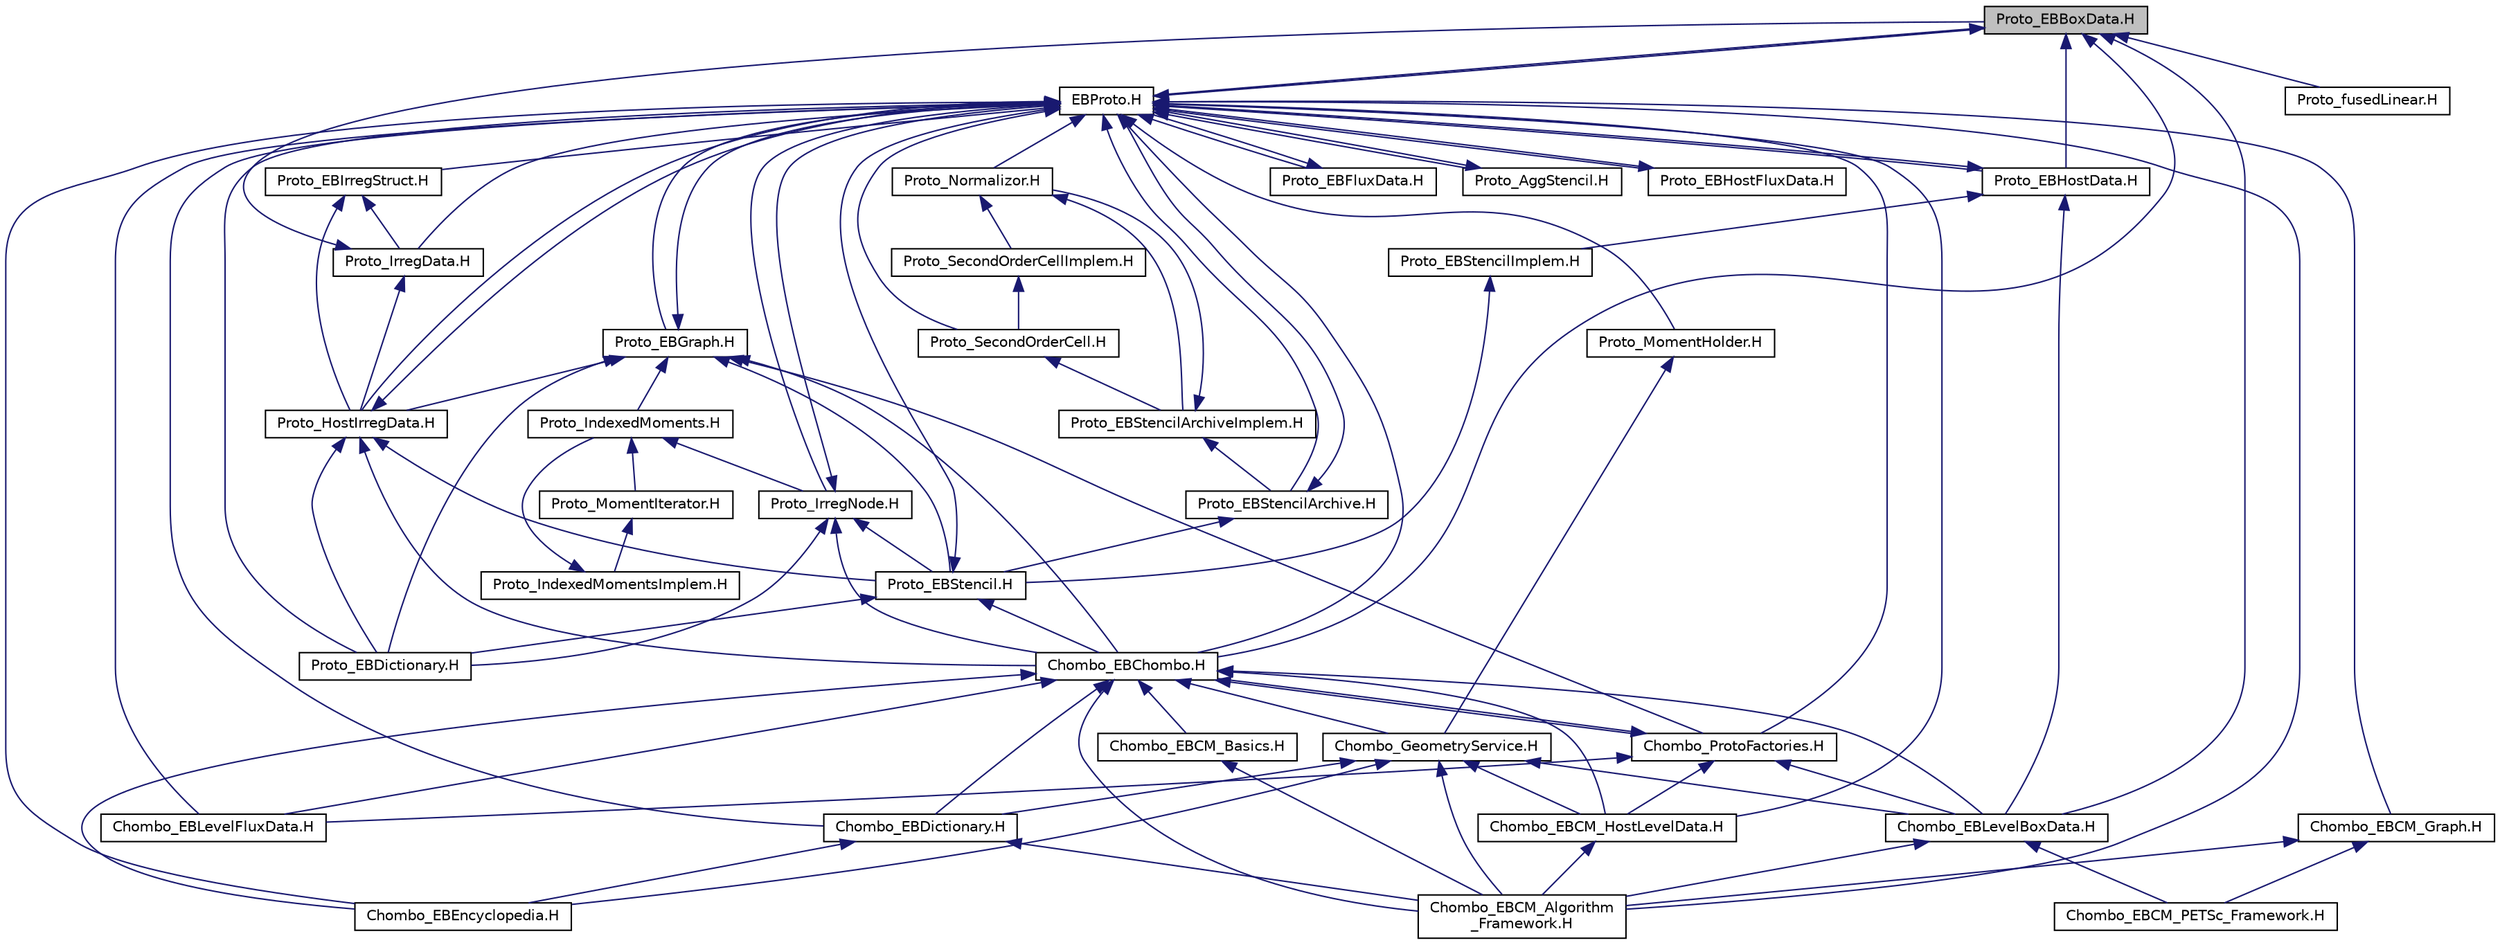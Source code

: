 digraph "Proto_EBBoxData.H"
{
  edge [fontname="Helvetica",fontsize="10",labelfontname="Helvetica",labelfontsize="10"];
  node [fontname="Helvetica",fontsize="10",shape=record];
  Node107 [label="Proto_EBBoxData.H",height=0.2,width=0.4,color="black", fillcolor="grey75", style="filled", fontcolor="black"];
  Node107 -> Node108 [dir="back",color="midnightblue",fontsize="10",style="solid",fontname="Helvetica"];
  Node108 [label="EBProto.H",height=0.2,width=0.4,color="black", fillcolor="white", style="filled",URL="$EBProto_8H.html"];
  Node108 -> Node109 [dir="back",color="midnightblue",fontsize="10",style="solid",fontname="Helvetica"];
  Node109 [label="Chombo_EBCM_Algorithm\l_Framework.H",height=0.2,width=0.4,color="black", fillcolor="white", style="filled",URL="$Chombo__EBCM__Algorithm__Framework_8H.html"];
  Node108 -> Node110 [dir="back",color="midnightblue",fontsize="10",style="solid",fontname="Helvetica"];
  Node110 [label="Chombo_EBCM_Graph.H",height=0.2,width=0.4,color="black", fillcolor="white", style="filled",URL="$Chombo__EBCM__Graph_8H.html"];
  Node110 -> Node109 [dir="back",color="midnightblue",fontsize="10",style="solid",fontname="Helvetica"];
  Node110 -> Node111 [dir="back",color="midnightblue",fontsize="10",style="solid",fontname="Helvetica"];
  Node111 [label="Chombo_EBCM_PETSc_Framework.H",height=0.2,width=0.4,color="black", fillcolor="white", style="filled",URL="$Chombo__EBCM__PETSc__Framework_8H.html"];
  Node108 -> Node112 [dir="back",color="midnightblue",fontsize="10",style="solid",fontname="Helvetica"];
  Node112 [label="Chombo_EBCM_HostLevelData.H",height=0.2,width=0.4,color="black", fillcolor="white", style="filled",URL="$Chombo__EBCM__HostLevelData_8H.html"];
  Node112 -> Node109 [dir="back",color="midnightblue",fontsize="10",style="solid",fontname="Helvetica"];
  Node108 -> Node113 [dir="back",color="midnightblue",fontsize="10",style="solid",fontname="Helvetica"];
  Node113 [label="Proto_HostIrregData.H",height=0.2,width=0.4,color="black", fillcolor="white", style="filled",URL="$Proto__HostIrregData_8H.html"];
  Node113 -> Node108 [dir="back",color="midnightblue",fontsize="10",style="solid",fontname="Helvetica"];
  Node113 -> Node114 [dir="back",color="midnightblue",fontsize="10",style="solid",fontname="Helvetica"];
  Node114 [label="Proto_EBStencil.H",height=0.2,width=0.4,color="black", fillcolor="white", style="filled",URL="$Proto__EBStencil_8H.html"];
  Node114 -> Node108 [dir="back",color="midnightblue",fontsize="10",style="solid",fontname="Helvetica"];
  Node114 -> Node115 [dir="back",color="midnightblue",fontsize="10",style="solid",fontname="Helvetica"];
  Node115 [label="Proto_EBDictionary.H",height=0.2,width=0.4,color="black", fillcolor="white", style="filled",URL="$Proto__EBDictionary_8H.html"];
  Node114 -> Node116 [dir="back",color="midnightblue",fontsize="10",style="solid",fontname="Helvetica"];
  Node116 [label="Chombo_EBChombo.H",height=0.2,width=0.4,color="black", fillcolor="white", style="filled",URL="$Chombo__EBChombo_8H.html"];
  Node116 -> Node109 [dir="back",color="midnightblue",fontsize="10",style="solid",fontname="Helvetica"];
  Node116 -> Node112 [dir="back",color="midnightblue",fontsize="10",style="solid",fontname="Helvetica"];
  Node116 -> Node117 [dir="back",color="midnightblue",fontsize="10",style="solid",fontname="Helvetica"];
  Node117 [label="Chombo_EBCM_Basics.H",height=0.2,width=0.4,color="black", fillcolor="white", style="filled",URL="$Chombo__EBCM__Basics_8H.html"];
  Node117 -> Node109 [dir="back",color="midnightblue",fontsize="10",style="solid",fontname="Helvetica"];
  Node116 -> Node118 [dir="back",color="midnightblue",fontsize="10",style="solid",fontname="Helvetica"];
  Node118 [label="Chombo_ProtoFactories.H",height=0.2,width=0.4,color="black", fillcolor="white", style="filled",URL="$Chombo__ProtoFactories_8H.html"];
  Node118 -> Node112 [dir="back",color="midnightblue",fontsize="10",style="solid",fontname="Helvetica"];
  Node118 -> Node116 [dir="back",color="midnightblue",fontsize="10",style="solid",fontname="Helvetica"];
  Node118 -> Node119 [dir="back",color="midnightblue",fontsize="10",style="solid",fontname="Helvetica"];
  Node119 [label="Chombo_EBLevelBoxData.H",height=0.2,width=0.4,color="black", fillcolor="white", style="filled",URL="$Chombo__EBLevelBoxData_8H.html"];
  Node119 -> Node109 [dir="back",color="midnightblue",fontsize="10",style="solid",fontname="Helvetica"];
  Node119 -> Node111 [dir="back",color="midnightblue",fontsize="10",style="solid",fontname="Helvetica"];
  Node118 -> Node120 [dir="back",color="midnightblue",fontsize="10",style="solid",fontname="Helvetica"];
  Node120 [label="Chombo_EBLevelFluxData.H",height=0.2,width=0.4,color="black", fillcolor="white", style="filled",URL="$Chombo__EBLevelFluxData_8H.html"];
  Node116 -> Node121 [dir="back",color="midnightblue",fontsize="10",style="solid",fontname="Helvetica"];
  Node121 [label="Chombo_EBDictionary.H",height=0.2,width=0.4,color="black", fillcolor="white", style="filled",URL="$Chombo__EBDictionary_8H.html"];
  Node121 -> Node109 [dir="back",color="midnightblue",fontsize="10",style="solid",fontname="Helvetica"];
  Node121 -> Node122 [dir="back",color="midnightblue",fontsize="10",style="solid",fontname="Helvetica"];
  Node122 [label="Chombo_EBEncyclopedia.H",height=0.2,width=0.4,color="black", fillcolor="white", style="filled",URL="$Chombo__EBEncyclopedia_8H.html"];
  Node116 -> Node123 [dir="back",color="midnightblue",fontsize="10",style="solid",fontname="Helvetica"];
  Node123 [label="Chombo_GeometryService.H",height=0.2,width=0.4,color="black", fillcolor="white", style="filled",URL="$Chombo__GeometryService_8H.html"];
  Node123 -> Node109 [dir="back",color="midnightblue",fontsize="10",style="solid",fontname="Helvetica"];
  Node123 -> Node112 [dir="back",color="midnightblue",fontsize="10",style="solid",fontname="Helvetica"];
  Node123 -> Node121 [dir="back",color="midnightblue",fontsize="10",style="solid",fontname="Helvetica"];
  Node123 -> Node122 [dir="back",color="midnightblue",fontsize="10",style="solid",fontname="Helvetica"];
  Node123 -> Node119 [dir="back",color="midnightblue",fontsize="10",style="solid",fontname="Helvetica"];
  Node116 -> Node122 [dir="back",color="midnightblue",fontsize="10",style="solid",fontname="Helvetica"];
  Node116 -> Node119 [dir="back",color="midnightblue",fontsize="10",style="solid",fontname="Helvetica"];
  Node116 -> Node120 [dir="back",color="midnightblue",fontsize="10",style="solid",fontname="Helvetica"];
  Node113 -> Node115 [dir="back",color="midnightblue",fontsize="10",style="solid",fontname="Helvetica"];
  Node113 -> Node116 [dir="back",color="midnightblue",fontsize="10",style="solid",fontname="Helvetica"];
  Node108 -> Node124 [dir="back",color="midnightblue",fontsize="10",style="solid",fontname="Helvetica"];
  Node124 [label="Proto_EBIrregStruct.H",height=0.2,width=0.4,color="black", fillcolor="white", style="filled",URL="$Proto__EBIrregStruct_8H.html"];
  Node124 -> Node113 [dir="back",color="midnightblue",fontsize="10",style="solid",fontname="Helvetica"];
  Node124 -> Node125 [dir="back",color="midnightblue",fontsize="10",style="solid",fontname="Helvetica"];
  Node125 [label="Proto_IrregData.H",height=0.2,width=0.4,color="black", fillcolor="white", style="filled",URL="$Proto__IrregData_8H.html"];
  Node125 -> Node113 [dir="back",color="midnightblue",fontsize="10",style="solid",fontname="Helvetica"];
  Node125 -> Node107 [dir="back",color="midnightblue",fontsize="10",style="solid",fontname="Helvetica"];
  Node108 -> Node125 [dir="back",color="midnightblue",fontsize="10",style="solid",fontname="Helvetica"];
  Node108 -> Node126 [dir="back",color="midnightblue",fontsize="10",style="solid",fontname="Helvetica"];
  Node126 [label="Proto_IrregNode.H",height=0.2,width=0.4,color="black", fillcolor="white", style="filled",URL="$Proto__IrregNode_8H.html"];
  Node126 -> Node108 [dir="back",color="midnightblue",fontsize="10",style="solid",fontname="Helvetica"];
  Node126 -> Node114 [dir="back",color="midnightblue",fontsize="10",style="solid",fontname="Helvetica"];
  Node126 -> Node115 [dir="back",color="midnightblue",fontsize="10",style="solid",fontname="Helvetica"];
  Node126 -> Node116 [dir="back",color="midnightblue",fontsize="10",style="solid",fontname="Helvetica"];
  Node108 -> Node127 [dir="back",color="midnightblue",fontsize="10",style="solid",fontname="Helvetica"];
  Node127 [label="Proto_EBGraph.H",height=0.2,width=0.4,color="black", fillcolor="white", style="filled",URL="$Proto__EBGraph_8H.html"];
  Node127 -> Node113 [dir="back",color="midnightblue",fontsize="10",style="solid",fontname="Helvetica"];
  Node127 -> Node128 [dir="back",color="midnightblue",fontsize="10",style="solid",fontname="Helvetica"];
  Node128 [label="Proto_IndexedMoments.H",height=0.2,width=0.4,color="black", fillcolor="white", style="filled",URL="$Proto__IndexedMoments_8H.html"];
  Node128 -> Node126 [dir="back",color="midnightblue",fontsize="10",style="solid",fontname="Helvetica"];
  Node128 -> Node129 [dir="back",color="midnightblue",fontsize="10",style="solid",fontname="Helvetica"];
  Node129 [label="Proto_MomentIterator.H",height=0.2,width=0.4,color="black", fillcolor="white", style="filled",URL="$Proto__MomentIterator_8H.html"];
  Node129 -> Node130 [dir="back",color="midnightblue",fontsize="10",style="solid",fontname="Helvetica"];
  Node130 [label="Proto_IndexedMomentsImplem.H",height=0.2,width=0.4,color="black", fillcolor="white", style="filled",URL="$Proto__IndexedMomentsImplem_8H.html"];
  Node130 -> Node128 [dir="back",color="midnightblue",fontsize="10",style="solid",fontname="Helvetica"];
  Node127 -> Node108 [dir="back",color="midnightblue",fontsize="10",style="solid",fontname="Helvetica"];
  Node127 -> Node114 [dir="back",color="midnightblue",fontsize="10",style="solid",fontname="Helvetica"];
  Node127 -> Node115 [dir="back",color="midnightblue",fontsize="10",style="solid",fontname="Helvetica"];
  Node127 -> Node116 [dir="back",color="midnightblue",fontsize="10",style="solid",fontname="Helvetica"];
  Node127 -> Node118 [dir="back",color="midnightblue",fontsize="10",style="solid",fontname="Helvetica"];
  Node108 -> Node107 [dir="back",color="midnightblue",fontsize="10",style="solid",fontname="Helvetica"];
  Node108 -> Node131 [dir="back",color="midnightblue",fontsize="10",style="solid",fontname="Helvetica"];
  Node131 [label="Proto_EBFluxData.H",height=0.2,width=0.4,color="black", fillcolor="white", style="filled",URL="$Proto__EBFluxData_8H.html"];
  Node131 -> Node108 [dir="back",color="midnightblue",fontsize="10",style="solid",fontname="Helvetica"];
  Node108 -> Node132 [dir="back",color="midnightblue",fontsize="10",style="solid",fontname="Helvetica"];
  Node132 [label="Proto_AggStencil.H",height=0.2,width=0.4,color="black", fillcolor="white", style="filled",URL="$Proto__AggStencil_8H.html"];
  Node132 -> Node108 [dir="back",color="midnightblue",fontsize="10",style="solid",fontname="Helvetica"];
  Node108 -> Node133 [dir="back",color="midnightblue",fontsize="10",style="solid",fontname="Helvetica"];
  Node133 [label="Proto_EBStencilArchive.H",height=0.2,width=0.4,color="black", fillcolor="white", style="filled",URL="$Proto__EBStencilArchive_8H.html"];
  Node133 -> Node114 [dir="back",color="midnightblue",fontsize="10",style="solid",fontname="Helvetica"];
  Node133 -> Node108 [dir="back",color="midnightblue",fontsize="10",style="solid",fontname="Helvetica"];
  Node108 -> Node134 [dir="back",color="midnightblue",fontsize="10",style="solid",fontname="Helvetica"];
  Node134 [label="Proto_Normalizor.H",height=0.2,width=0.4,color="black", fillcolor="white", style="filled",URL="$Proto__Normalizor_8H.html"];
  Node134 -> Node135 [dir="back",color="midnightblue",fontsize="10",style="solid",fontname="Helvetica"];
  Node135 [label="Proto_EBStencilArchiveImplem.H",height=0.2,width=0.4,color="black", fillcolor="white", style="filled",URL="$Proto__EBStencilArchiveImplem_8H.html"];
  Node135 -> Node133 [dir="back",color="midnightblue",fontsize="10",style="solid",fontname="Helvetica"];
  Node135 -> Node134 [dir="back",color="midnightblue",fontsize="10",style="solid",fontname="Helvetica"];
  Node134 -> Node136 [dir="back",color="midnightblue",fontsize="10",style="solid",fontname="Helvetica"];
  Node136 [label="Proto_SecondOrderCellImplem.H",height=0.2,width=0.4,color="black", fillcolor="white", style="filled",URL="$Proto__SecondOrderCellImplem_8H.html"];
  Node136 -> Node137 [dir="back",color="midnightblue",fontsize="10",style="solid",fontname="Helvetica"];
  Node137 [label="Proto_SecondOrderCell.H",height=0.2,width=0.4,color="black", fillcolor="white", style="filled",URL="$Proto__SecondOrderCell_8H.html"];
  Node137 -> Node135 [dir="back",color="midnightblue",fontsize="10",style="solid",fontname="Helvetica"];
  Node108 -> Node137 [dir="back",color="midnightblue",fontsize="10",style="solid",fontname="Helvetica"];
  Node108 -> Node138 [dir="back",color="midnightblue",fontsize="10",style="solid",fontname="Helvetica"];
  Node138 [label="Proto_EBHostData.H",height=0.2,width=0.4,color="black", fillcolor="white", style="filled",URL="$Proto__EBHostData_8H.html"];
  Node138 -> Node139 [dir="back",color="midnightblue",fontsize="10",style="solid",fontname="Helvetica"];
  Node139 [label="Proto_EBStencilImplem.H",height=0.2,width=0.4,color="black", fillcolor="white", style="filled",URL="$Proto__EBStencilImplem_8H.html"];
  Node139 -> Node114 [dir="back",color="midnightblue",fontsize="10",style="solid",fontname="Helvetica"];
  Node138 -> Node108 [dir="back",color="midnightblue",fontsize="10",style="solid",fontname="Helvetica"];
  Node138 -> Node119 [dir="back",color="midnightblue",fontsize="10",style="solid",fontname="Helvetica"];
  Node108 -> Node140 [dir="back",color="midnightblue",fontsize="10",style="solid",fontname="Helvetica"];
  Node140 [label="Proto_EBHostFluxData.H",height=0.2,width=0.4,color="black", fillcolor="white", style="filled",URL="$Proto__EBHostFluxData_8H.html"];
  Node140 -> Node108 [dir="back",color="midnightblue",fontsize="10",style="solid",fontname="Helvetica"];
  Node108 -> Node115 [dir="back",color="midnightblue",fontsize="10",style="solid",fontname="Helvetica"];
  Node108 -> Node141 [dir="back",color="midnightblue",fontsize="10",style="solid",fontname="Helvetica"];
  Node141 [label="Proto_MomentHolder.H",height=0.2,width=0.4,color="black", fillcolor="white", style="filled",URL="$Proto__MomentHolder_8H.html"];
  Node141 -> Node123 [dir="back",color="midnightblue",fontsize="10",style="solid",fontname="Helvetica"];
  Node108 -> Node116 [dir="back",color="midnightblue",fontsize="10",style="solid",fontname="Helvetica"];
  Node108 -> Node118 [dir="back",color="midnightblue",fontsize="10",style="solid",fontname="Helvetica"];
  Node108 -> Node121 [dir="back",color="midnightblue",fontsize="10",style="solid",fontname="Helvetica"];
  Node108 -> Node122 [dir="back",color="midnightblue",fontsize="10",style="solid",fontname="Helvetica"];
  Node108 -> Node120 [dir="back",color="midnightblue",fontsize="10",style="solid",fontname="Helvetica"];
  Node107 -> Node138 [dir="back",color="midnightblue",fontsize="10",style="solid",fontname="Helvetica"];
  Node107 -> Node142 [dir="back",color="midnightblue",fontsize="10",style="solid",fontname="Helvetica"];
  Node142 [label="Proto_fusedLinear.H",height=0.2,width=0.4,color="black", fillcolor="white", style="filled",URL="$Proto__fusedLinear_8H.html"];
  Node107 -> Node116 [dir="back",color="midnightblue",fontsize="10",style="solid",fontname="Helvetica"];
  Node107 -> Node119 [dir="back",color="midnightblue",fontsize="10",style="solid",fontname="Helvetica"];
}
